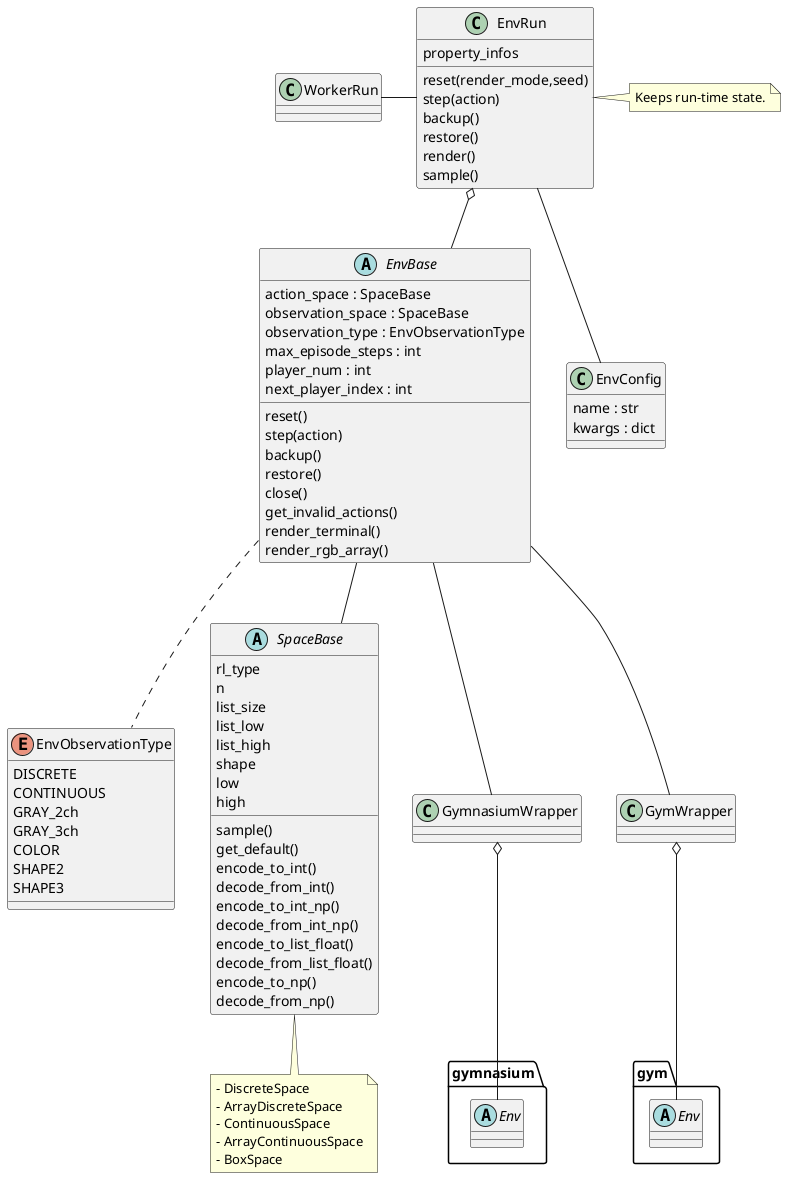 @startuml class_env

enum EnvObservationType{
    DISCRETE
    CONTINUOUS
    GRAY_2ch
    GRAY_3ch
    COLOR
    SHAPE2
    SHAPE3
}

abstract SpaceBase{
    sample()
    get_default()
    rl_type
    n
    encode_to_int()
    decode_from_int()
    encode_to_int_np()
    decode_from_int_np()
    list_size
    list_low
    list_high
    encode_to_list_float()
    decode_from_list_float()
    shape
    low
    high
    encode_to_np()
    decode_from_np()
}

note as SpaceMemo
- DiscreteSpace
- ArrayDiscreteSpace
- ContinuousSpace
- ArrayContinuousSpace
- BoxSpace
end note

SpaceBase <|-- SpaceMemo

abstract EnvBase{
    action_space : SpaceBase
    observation_space : SpaceBase
    observation_type : EnvObservationType
    max_episode_steps : int
    player_num : int
    reset()
    step(action)
    next_player_index : int
    backup()
    restore()
    close()
    get_invalid_actions()
    render_terminal()
    render_rgb_array()
}

EnvBase .. EnvObservationType
EnvBase -- SpaceBase

abstract gymnasium.Env{}
abstract gym.Env{}
class GymnasiumWrapper{}
class GymWrapper{}

GymnasiumWrapper o-- gymnasium.Env
GymWrapper o-- gym.Env
EnvBase -- GymnasiumWrapper
EnvBase -- GymWrapper

class EnvRun{
    reset(render_mode,seed)
    step(action)
    backup()
    restore()
    render()
    sample()
    property_infos
}
EnvRun o-- EnvBase

note "Keeps run-time state." as EnvRunMemo
EnvRun . EnvRunMemo

class EnvConfig{
    name : str
    kwargs : dict
}
EnvRun -- EnvConfig

class WorkerRun{}
WorkerRun - EnvRun

@enduml
